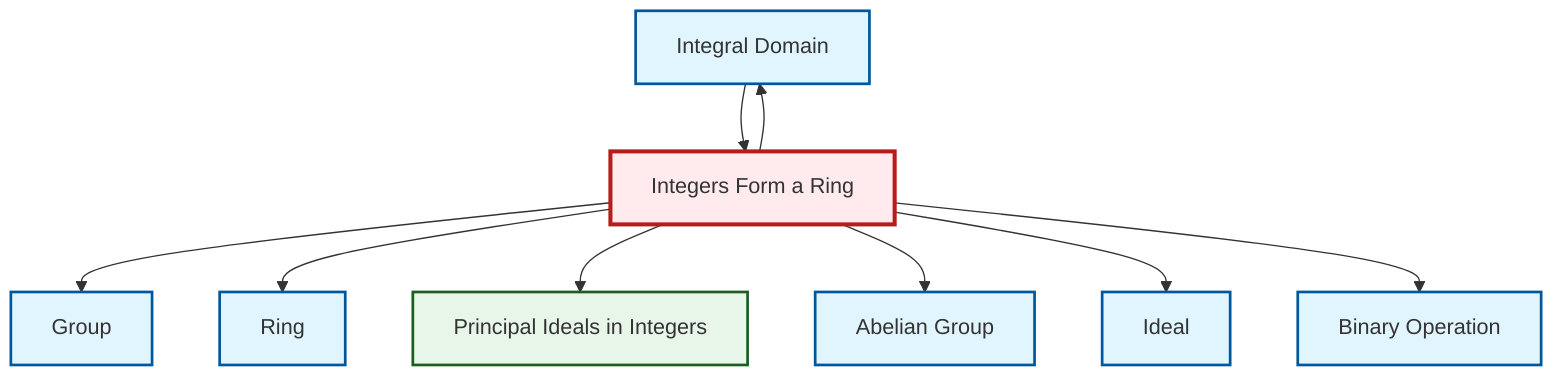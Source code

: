graph TD
    classDef definition fill:#e1f5fe,stroke:#01579b,stroke-width:2px
    classDef theorem fill:#f3e5f5,stroke:#4a148c,stroke-width:2px
    classDef axiom fill:#fff3e0,stroke:#e65100,stroke-width:2px
    classDef example fill:#e8f5e9,stroke:#1b5e20,stroke-width:2px
    classDef current fill:#ffebee,stroke:#b71c1c,stroke-width:3px
    def-abelian-group["Abelian Group"]:::definition
    def-group["Group"]:::definition
    ex-principal-ideal["Principal Ideals in Integers"]:::example
    def-ring["Ring"]:::definition
    def-integral-domain["Integral Domain"]:::definition
    def-ideal["Ideal"]:::definition
    ex-integers-ring["Integers Form a Ring"]:::example
    def-binary-operation["Binary Operation"]:::definition
    ex-integers-ring --> def-group
    ex-integers-ring --> def-integral-domain
    def-integral-domain --> ex-integers-ring
    ex-integers-ring --> def-ring
    ex-integers-ring --> ex-principal-ideal
    ex-integers-ring --> def-abelian-group
    ex-integers-ring --> def-ideal
    ex-integers-ring --> def-binary-operation
    class ex-integers-ring current